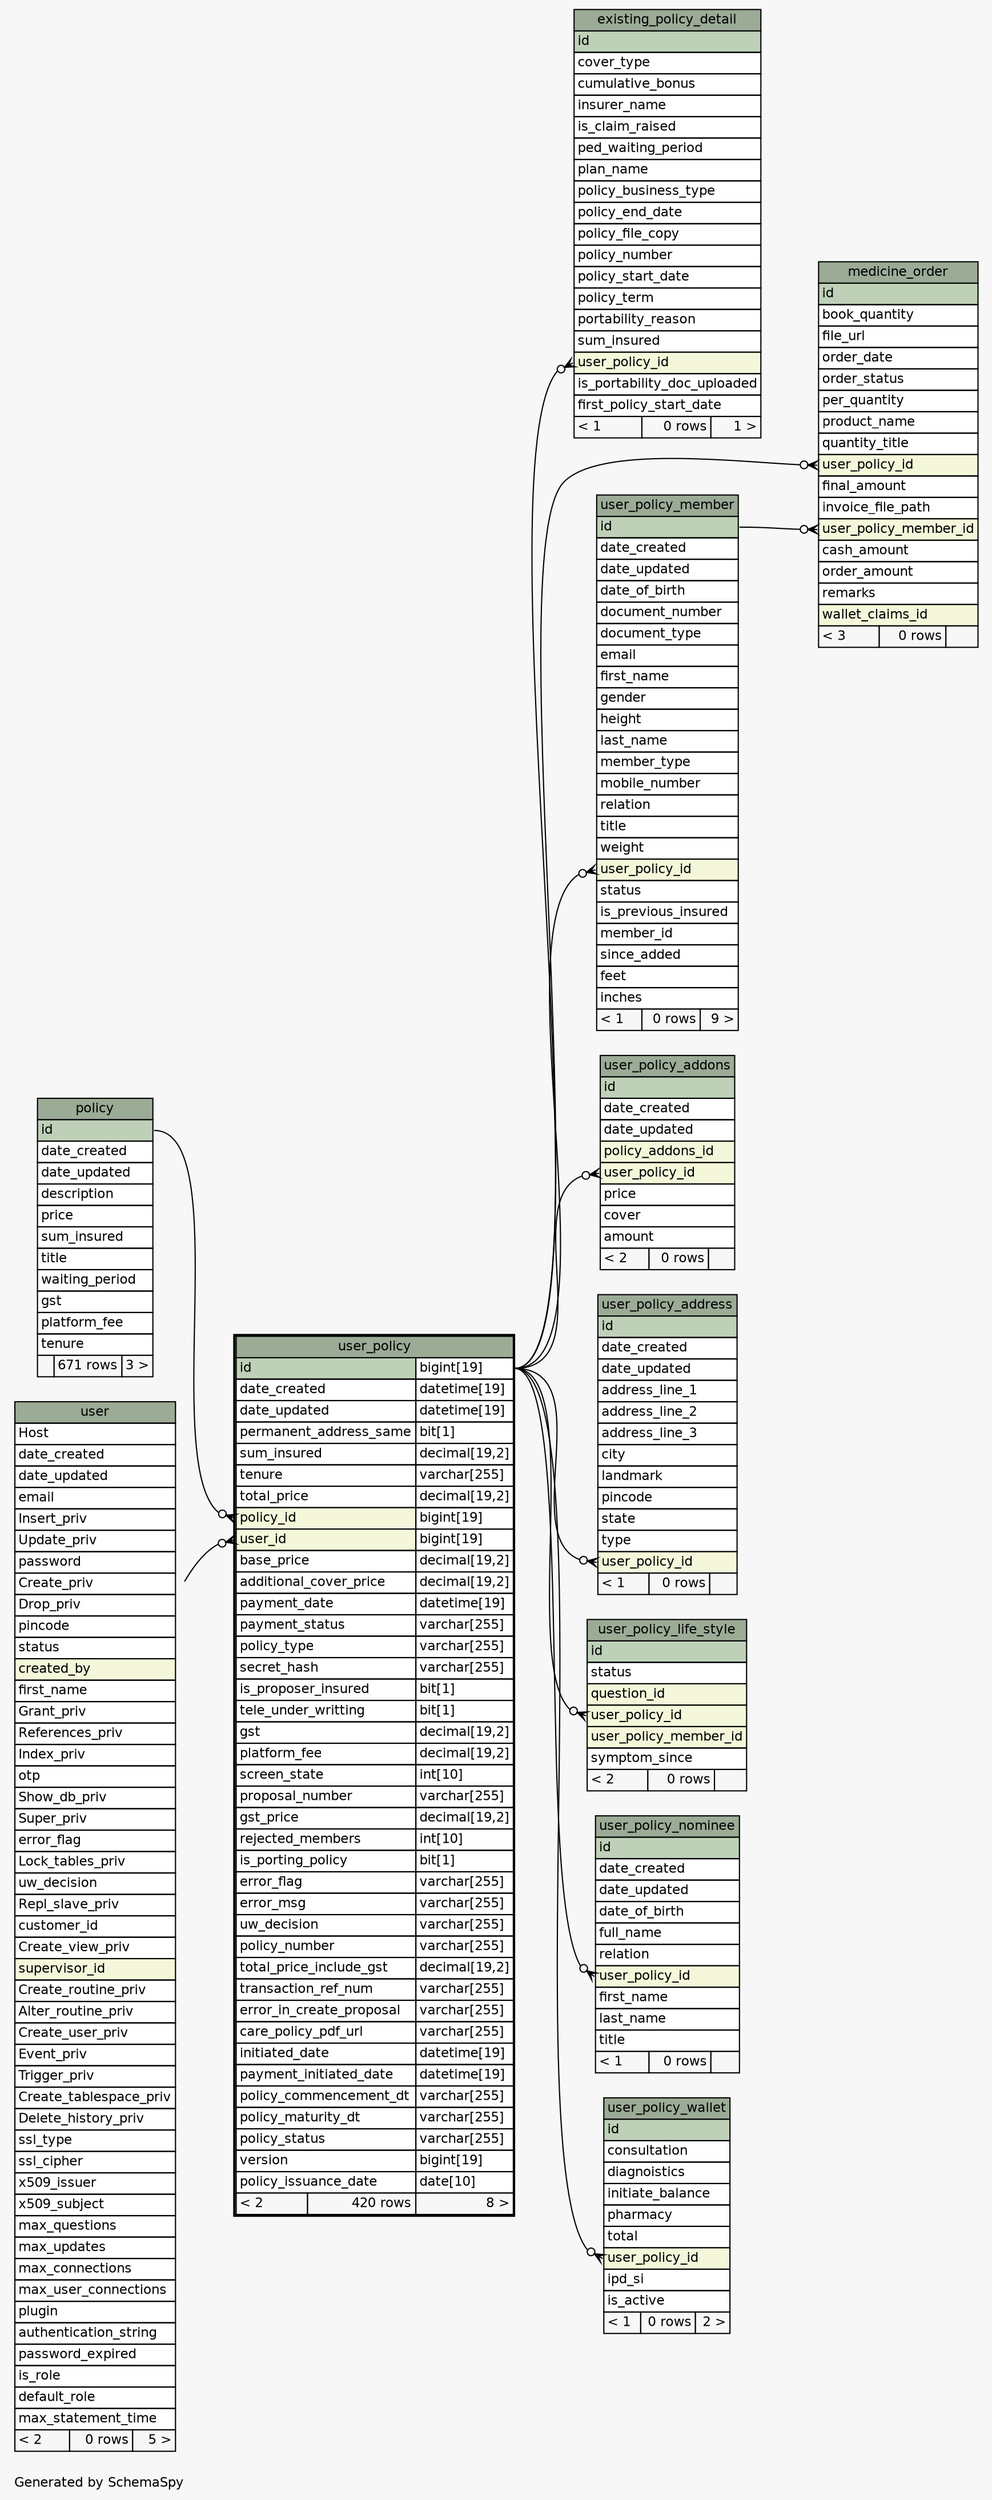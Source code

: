 // dot 6.0.1 on Linux 5.19.13-zen1-1-zen
// SchemaSpy rev 590
digraph "oneDegreeRelationshipsDiagram" {
  graph [
    rankdir="RL"
    bgcolor="#f7f7f7"
    label="\nGenerated by SchemaSpy"
    labeljust="l"
    nodesep="0.18"
    ranksep="0.46"
    fontname="Helvetica"
    fontsize="11"
  ];
  node [
    fontname="Helvetica"
    fontsize="11"
    shape="plaintext"
  ];
  edge [
    arrowsize="0.8"
  ];
  "existing_policy_detail":"user_policy_id":w -> "user_policy":"id.type":e [arrowhead=none dir=back arrowtail=crowodot];
  "medicine_order":"user_policy_id":w -> "user_policy":"id.type":e [arrowhead=none dir=back arrowtail=crowodot];
  "medicine_order":"user_policy_member_id":w -> "user_policy_member":"id":e [arrowhead=none dir=back arrowtail=crowodot];
  "user_policy":"policy_id":w -> "policy":"id":e [arrowhead=none dir=back arrowtail=crowodot];
  "user_policy":"user_id":w -> "user":"id":e [arrowhead=none dir=back arrowtail=crowodot];
  "user_policy_addons":"user_policy_id":w -> "user_policy":"id.type":e [arrowhead=none dir=back arrowtail=crowodot];
  "user_policy_address":"user_policy_id":w -> "user_policy":"id.type":e [arrowhead=none dir=back arrowtail=crowodot];
  "user_policy_life_style":"user_policy_id":w -> "user_policy":"id.type":e [arrowhead=none dir=back arrowtail=crowodot];
  "user_policy_member":"user_policy_id":w -> "user_policy":"id.type":e [arrowhead=none dir=back arrowtail=crowodot];
  "user_policy_nominee":"user_policy_id":w -> "user_policy":"id.type":e [arrowhead=none dir=back arrowtail=crowodot];
  "user_policy_wallet":"user_policy_id":w -> "user_policy":"id.type":e [arrowhead=none dir=back arrowtail=crowodot];
  "existing_policy_detail" [
    label=<
    <TABLE BORDER="0" CELLBORDER="1" CELLSPACING="0" BGCOLOR="#ffffff">
      <TR><TD COLSPAN="3" BGCOLOR="#9bab96" ALIGN="CENTER">existing_policy_detail</TD></TR>
      <TR><TD PORT="id" COLSPAN="3" BGCOLOR="#bed1b8" ALIGN="LEFT">id</TD></TR>
      <TR><TD PORT="cover_type" COLSPAN="3" ALIGN="LEFT">cover_type</TD></TR>
      <TR><TD PORT="cumulative_bonus" COLSPAN="3" ALIGN="LEFT">cumulative_bonus</TD></TR>
      <TR><TD PORT="insurer_name" COLSPAN="3" ALIGN="LEFT">insurer_name</TD></TR>
      <TR><TD PORT="is_claim_raised" COLSPAN="3" ALIGN="LEFT">is_claim_raised</TD></TR>
      <TR><TD PORT="ped_waiting_period" COLSPAN="3" ALIGN="LEFT">ped_waiting_period</TD></TR>
      <TR><TD PORT="plan_name" COLSPAN="3" ALIGN="LEFT">plan_name</TD></TR>
      <TR><TD PORT="policy_business_type" COLSPAN="3" ALIGN="LEFT">policy_business_type</TD></TR>
      <TR><TD PORT="policy_end_date" COLSPAN="3" ALIGN="LEFT">policy_end_date</TD></TR>
      <TR><TD PORT="policy_file_copy" COLSPAN="3" ALIGN="LEFT">policy_file_copy</TD></TR>
      <TR><TD PORT="policy_number" COLSPAN="3" ALIGN="LEFT">policy_number</TD></TR>
      <TR><TD PORT="policy_start_date" COLSPAN="3" ALIGN="LEFT">policy_start_date</TD></TR>
      <TR><TD PORT="policy_term" COLSPAN="3" ALIGN="LEFT">policy_term</TD></TR>
      <TR><TD PORT="portability_reason" COLSPAN="3" ALIGN="LEFT">portability_reason</TD></TR>
      <TR><TD PORT="sum_insured" COLSPAN="3" ALIGN="LEFT">sum_insured</TD></TR>
      <TR><TD PORT="user_policy_id" COLSPAN="3" BGCOLOR="#f4f7da" ALIGN="LEFT">user_policy_id</TD></TR>
      <TR><TD PORT="is_portability_doc_uploaded" COLSPAN="3" ALIGN="LEFT">is_portability_doc_uploaded</TD></TR>
      <TR><TD PORT="first_policy_start_date" COLSPAN="3" ALIGN="LEFT">first_policy_start_date</TD></TR>
      <TR><TD ALIGN="LEFT" BGCOLOR="#f7f7f7">&lt; 1</TD><TD ALIGN="RIGHT" BGCOLOR="#f7f7f7">0 rows</TD><TD ALIGN="RIGHT" BGCOLOR="#f7f7f7">1 &gt;</TD></TR>
    </TABLE>>
    URL="existing_policy_detail.html"
    tooltip="existing_policy_detail"
  ];
  "medicine_order" [
    label=<
    <TABLE BORDER="0" CELLBORDER="1" CELLSPACING="0" BGCOLOR="#ffffff">
      <TR><TD COLSPAN="3" BGCOLOR="#9bab96" ALIGN="CENTER">medicine_order</TD></TR>
      <TR><TD PORT="id" COLSPAN="3" BGCOLOR="#bed1b8" ALIGN="LEFT">id</TD></TR>
      <TR><TD PORT="book_quantity" COLSPAN="3" ALIGN="LEFT">book_quantity</TD></TR>
      <TR><TD PORT="file_url" COLSPAN="3" ALIGN="LEFT">file_url</TD></TR>
      <TR><TD PORT="order_date" COLSPAN="3" ALIGN="LEFT">order_date</TD></TR>
      <TR><TD PORT="order_status" COLSPAN="3" ALIGN="LEFT">order_status</TD></TR>
      <TR><TD PORT="per_quantity" COLSPAN="3" ALIGN="LEFT">per_quantity</TD></TR>
      <TR><TD PORT="product_name" COLSPAN="3" ALIGN="LEFT">product_name</TD></TR>
      <TR><TD PORT="quantity_title" COLSPAN="3" ALIGN="LEFT">quantity_title</TD></TR>
      <TR><TD PORT="user_policy_id" COLSPAN="3" BGCOLOR="#f4f7da" ALIGN="LEFT">user_policy_id</TD></TR>
      <TR><TD PORT="final_amount" COLSPAN="3" ALIGN="LEFT">final_amount</TD></TR>
      <TR><TD PORT="invoice_file_path" COLSPAN="3" ALIGN="LEFT">invoice_file_path</TD></TR>
      <TR><TD PORT="user_policy_member_id" COLSPAN="3" BGCOLOR="#f4f7da" ALIGN="LEFT">user_policy_member_id</TD></TR>
      <TR><TD PORT="cash_amount" COLSPAN="3" ALIGN="LEFT">cash_amount</TD></TR>
      <TR><TD PORT="order_amount" COLSPAN="3" ALIGN="LEFT">order_amount</TD></TR>
      <TR><TD PORT="remarks" COLSPAN="3" ALIGN="LEFT">remarks</TD></TR>
      <TR><TD PORT="wallet_claims_id" COLSPAN="3" BGCOLOR="#f4f7da" ALIGN="LEFT">wallet_claims_id</TD></TR>
      <TR><TD ALIGN="LEFT" BGCOLOR="#f7f7f7">&lt; 3</TD><TD ALIGN="RIGHT" BGCOLOR="#f7f7f7">0 rows</TD><TD ALIGN="RIGHT" BGCOLOR="#f7f7f7">  </TD></TR>
    </TABLE>>
    URL="medicine_order.html"
    tooltip="medicine_order"
  ];
  "policy" [
    label=<
    <TABLE BORDER="0" CELLBORDER="1" CELLSPACING="0" BGCOLOR="#ffffff">
      <TR><TD COLSPAN="3" BGCOLOR="#9bab96" ALIGN="CENTER">policy</TD></TR>
      <TR><TD PORT="id" COLSPAN="3" BGCOLOR="#bed1b8" ALIGN="LEFT">id</TD></TR>
      <TR><TD PORT="date_created" COLSPAN="3" ALIGN="LEFT">date_created</TD></TR>
      <TR><TD PORT="date_updated" COLSPAN="3" ALIGN="LEFT">date_updated</TD></TR>
      <TR><TD PORT="description" COLSPAN="3" ALIGN="LEFT">description</TD></TR>
      <TR><TD PORT="price" COLSPAN="3" ALIGN="LEFT">price</TD></TR>
      <TR><TD PORT="sum_insured" COLSPAN="3" ALIGN="LEFT">sum_insured</TD></TR>
      <TR><TD PORT="title" COLSPAN="3" ALIGN="LEFT">title</TD></TR>
      <TR><TD PORT="waiting_period" COLSPAN="3" ALIGN="LEFT">waiting_period</TD></TR>
      <TR><TD PORT="gst" COLSPAN="3" ALIGN="LEFT">gst</TD></TR>
      <TR><TD PORT="platform_fee" COLSPAN="3" ALIGN="LEFT">platform_fee</TD></TR>
      <TR><TD PORT="tenure" COLSPAN="3" ALIGN="LEFT">tenure</TD></TR>
      <TR><TD ALIGN="LEFT" BGCOLOR="#f7f7f7">  </TD><TD ALIGN="RIGHT" BGCOLOR="#f7f7f7">671 rows</TD><TD ALIGN="RIGHT" BGCOLOR="#f7f7f7">3 &gt;</TD></TR>
    </TABLE>>
    URL="policy.html"
    tooltip="policy"
  ];
  "user" [
    label=<
    <TABLE BORDER="0" CELLBORDER="1" CELLSPACING="0" BGCOLOR="#ffffff">
      <TR><TD COLSPAN="3" BGCOLOR="#9bab96" ALIGN="CENTER">user</TD></TR>
      <TR><TD PORT="Host" COLSPAN="3" ALIGN="LEFT">Host</TD></TR>
      <TR><TD PORT="date_created" COLSPAN="3" ALIGN="LEFT">date_created</TD></TR>
      <TR><TD PORT="date_updated" COLSPAN="3" ALIGN="LEFT">date_updated</TD></TR>
      <TR><TD PORT="email" COLSPAN="3" ALIGN="LEFT">email</TD></TR>
      <TR><TD PORT="Insert_priv" COLSPAN="3" ALIGN="LEFT">Insert_priv</TD></TR>
      <TR><TD PORT="Update_priv" COLSPAN="3" ALIGN="LEFT">Update_priv</TD></TR>
      <TR><TD PORT="password" COLSPAN="3" ALIGN="LEFT">password</TD></TR>
      <TR><TD PORT="Create_priv" COLSPAN="3" ALIGN="LEFT">Create_priv</TD></TR>
      <TR><TD PORT="Drop_priv" COLSPAN="3" ALIGN="LEFT">Drop_priv</TD></TR>
      <TR><TD PORT="pincode" COLSPAN="3" ALIGN="LEFT">pincode</TD></TR>
      <TR><TD PORT="status" COLSPAN="3" ALIGN="LEFT">status</TD></TR>
      <TR><TD PORT="created_by" COLSPAN="3" BGCOLOR="#f4f7da" ALIGN="LEFT">created_by</TD></TR>
      <TR><TD PORT="first_name" COLSPAN="3" ALIGN="LEFT">first_name</TD></TR>
      <TR><TD PORT="Grant_priv" COLSPAN="3" ALIGN="LEFT">Grant_priv</TD></TR>
      <TR><TD PORT="References_priv" COLSPAN="3" ALIGN="LEFT">References_priv</TD></TR>
      <TR><TD PORT="Index_priv" COLSPAN="3" ALIGN="LEFT">Index_priv</TD></TR>
      <TR><TD PORT="otp" COLSPAN="3" ALIGN="LEFT">otp</TD></TR>
      <TR><TD PORT="Show_db_priv" COLSPAN="3" ALIGN="LEFT">Show_db_priv</TD></TR>
      <TR><TD PORT="Super_priv" COLSPAN="3" ALIGN="LEFT">Super_priv</TD></TR>
      <TR><TD PORT="error_flag" COLSPAN="3" ALIGN="LEFT">error_flag</TD></TR>
      <TR><TD PORT="Lock_tables_priv" COLSPAN="3" ALIGN="LEFT">Lock_tables_priv</TD></TR>
      <TR><TD PORT="uw_decision" COLSPAN="3" ALIGN="LEFT">uw_decision</TD></TR>
      <TR><TD PORT="Repl_slave_priv" COLSPAN="3" ALIGN="LEFT">Repl_slave_priv</TD></TR>
      <TR><TD PORT="customer_id" COLSPAN="3" ALIGN="LEFT">customer_id</TD></TR>
      <TR><TD PORT="Create_view_priv" COLSPAN="3" ALIGN="LEFT">Create_view_priv</TD></TR>
      <TR><TD PORT="supervisor_id" COLSPAN="3" BGCOLOR="#f4f7da" ALIGN="LEFT">supervisor_id</TD></TR>
      <TR><TD PORT="Create_routine_priv" COLSPAN="3" ALIGN="LEFT">Create_routine_priv</TD></TR>
      <TR><TD PORT="Alter_routine_priv" COLSPAN="3" ALIGN="LEFT">Alter_routine_priv</TD></TR>
      <TR><TD PORT="Create_user_priv" COLSPAN="3" ALIGN="LEFT">Create_user_priv</TD></TR>
      <TR><TD PORT="Event_priv" COLSPAN="3" ALIGN="LEFT">Event_priv</TD></TR>
      <TR><TD PORT="Trigger_priv" COLSPAN="3" ALIGN="LEFT">Trigger_priv</TD></TR>
      <TR><TD PORT="Create_tablespace_priv" COLSPAN="3" ALIGN="LEFT">Create_tablespace_priv</TD></TR>
      <TR><TD PORT="Delete_history_priv" COLSPAN="3" ALIGN="LEFT">Delete_history_priv</TD></TR>
      <TR><TD PORT="ssl_type" COLSPAN="3" ALIGN="LEFT">ssl_type</TD></TR>
      <TR><TD PORT="ssl_cipher" COLSPAN="3" ALIGN="LEFT">ssl_cipher</TD></TR>
      <TR><TD PORT="x509_issuer" COLSPAN="3" ALIGN="LEFT">x509_issuer</TD></TR>
      <TR><TD PORT="x509_subject" COLSPAN="3" ALIGN="LEFT">x509_subject</TD></TR>
      <TR><TD PORT="max_questions" COLSPAN="3" ALIGN="LEFT">max_questions</TD></TR>
      <TR><TD PORT="max_updates" COLSPAN="3" ALIGN="LEFT">max_updates</TD></TR>
      <TR><TD PORT="max_connections" COLSPAN="3" ALIGN="LEFT">max_connections</TD></TR>
      <TR><TD PORT="max_user_connections" COLSPAN="3" ALIGN="LEFT">max_user_connections</TD></TR>
      <TR><TD PORT="plugin" COLSPAN="3" ALIGN="LEFT">plugin</TD></TR>
      <TR><TD PORT="authentication_string" COLSPAN="3" ALIGN="LEFT">authentication_string</TD></TR>
      <TR><TD PORT="password_expired" COLSPAN="3" ALIGN="LEFT">password_expired</TD></TR>
      <TR><TD PORT="is_role" COLSPAN="3" ALIGN="LEFT">is_role</TD></TR>
      <TR><TD PORT="default_role" COLSPAN="3" ALIGN="LEFT">default_role</TD></TR>
      <TR><TD PORT="max_statement_time" COLSPAN="3" ALIGN="LEFT">max_statement_time</TD></TR>
      <TR><TD ALIGN="LEFT" BGCOLOR="#f7f7f7">&lt; 2</TD><TD ALIGN="RIGHT" BGCOLOR="#f7f7f7">0 rows</TD><TD ALIGN="RIGHT" BGCOLOR="#f7f7f7">5 &gt;</TD></TR>
    </TABLE>>
    URL="user.html"
    tooltip="user"
  ];
  "user_policy" [
    label=<
    <TABLE BORDER="2" CELLBORDER="1" CELLSPACING="0" BGCOLOR="#ffffff">
      <TR><TD COLSPAN="3" BGCOLOR="#9bab96" ALIGN="CENTER">user_policy</TD></TR>
      <TR><TD PORT="id" COLSPAN="2" BGCOLOR="#bed1b8" ALIGN="LEFT">id</TD><TD PORT="id.type" ALIGN="LEFT">bigint[19]</TD></TR>
      <TR><TD PORT="date_created" COLSPAN="2" ALIGN="LEFT">date_created</TD><TD PORT="date_created.type" ALIGN="LEFT">datetime[19]</TD></TR>
      <TR><TD PORT="date_updated" COLSPAN="2" ALIGN="LEFT">date_updated</TD><TD PORT="date_updated.type" ALIGN="LEFT">datetime[19]</TD></TR>
      <TR><TD PORT="permanent_address_same" COLSPAN="2" ALIGN="LEFT">permanent_address_same</TD><TD PORT="permanent_address_same.type" ALIGN="LEFT">bit[1]</TD></TR>
      <TR><TD PORT="sum_insured" COLSPAN="2" ALIGN="LEFT">sum_insured</TD><TD PORT="sum_insured.type" ALIGN="LEFT">decimal[19,2]</TD></TR>
      <TR><TD PORT="tenure" COLSPAN="2" ALIGN="LEFT">tenure</TD><TD PORT="tenure.type" ALIGN="LEFT">varchar[255]</TD></TR>
      <TR><TD PORT="total_price" COLSPAN="2" ALIGN="LEFT">total_price</TD><TD PORT="total_price.type" ALIGN="LEFT">decimal[19,2]</TD></TR>
      <TR><TD PORT="policy_id" COLSPAN="2" BGCOLOR="#f4f7da" ALIGN="LEFT">policy_id</TD><TD PORT="policy_id.type" ALIGN="LEFT">bigint[19]</TD></TR>
      <TR><TD PORT="user_id" COLSPAN="2" BGCOLOR="#f4f7da" ALIGN="LEFT">user_id</TD><TD PORT="user_id.type" ALIGN="LEFT">bigint[19]</TD></TR>
      <TR><TD PORT="base_price" COLSPAN="2" ALIGN="LEFT">base_price</TD><TD PORT="base_price.type" ALIGN="LEFT">decimal[19,2]</TD></TR>
      <TR><TD PORT="additional_cover_price" COLSPAN="2" ALIGN="LEFT">additional_cover_price</TD><TD PORT="additional_cover_price.type" ALIGN="LEFT">decimal[19,2]</TD></TR>
      <TR><TD PORT="payment_date" COLSPAN="2" ALIGN="LEFT">payment_date</TD><TD PORT="payment_date.type" ALIGN="LEFT">datetime[19]</TD></TR>
      <TR><TD PORT="payment_status" COLSPAN="2" ALIGN="LEFT">payment_status</TD><TD PORT="payment_status.type" ALIGN="LEFT">varchar[255]</TD></TR>
      <TR><TD PORT="policy_type" COLSPAN="2" ALIGN="LEFT">policy_type</TD><TD PORT="policy_type.type" ALIGN="LEFT">varchar[255]</TD></TR>
      <TR><TD PORT="secret_hash" COLSPAN="2" ALIGN="LEFT">secret_hash</TD><TD PORT="secret_hash.type" ALIGN="LEFT">varchar[255]</TD></TR>
      <TR><TD PORT="is_proposer_insured" COLSPAN="2" ALIGN="LEFT">is_proposer_insured</TD><TD PORT="is_proposer_insured.type" ALIGN="LEFT">bit[1]</TD></TR>
      <TR><TD PORT="tele_under_writting" COLSPAN="2" ALIGN="LEFT">tele_under_writting</TD><TD PORT="tele_under_writting.type" ALIGN="LEFT">bit[1]</TD></TR>
      <TR><TD PORT="gst" COLSPAN="2" ALIGN="LEFT">gst</TD><TD PORT="gst.type" ALIGN="LEFT">decimal[19,2]</TD></TR>
      <TR><TD PORT="platform_fee" COLSPAN="2" ALIGN="LEFT">platform_fee</TD><TD PORT="platform_fee.type" ALIGN="LEFT">decimal[19,2]</TD></TR>
      <TR><TD PORT="screen_state" COLSPAN="2" ALIGN="LEFT">screen_state</TD><TD PORT="screen_state.type" ALIGN="LEFT">int[10]</TD></TR>
      <TR><TD PORT="proposal_number" COLSPAN="2" ALIGN="LEFT">proposal_number</TD><TD PORT="proposal_number.type" ALIGN="LEFT">varchar[255]</TD></TR>
      <TR><TD PORT="gst_price" COLSPAN="2" ALIGN="LEFT">gst_price</TD><TD PORT="gst_price.type" ALIGN="LEFT">decimal[19,2]</TD></TR>
      <TR><TD PORT="rejected_members" COLSPAN="2" ALIGN="LEFT">rejected_members</TD><TD PORT="rejected_members.type" ALIGN="LEFT">int[10]</TD></TR>
      <TR><TD PORT="is_porting_policy" COLSPAN="2" ALIGN="LEFT">is_porting_policy</TD><TD PORT="is_porting_policy.type" ALIGN="LEFT">bit[1]</TD></TR>
      <TR><TD PORT="error_flag" COLSPAN="2" ALIGN="LEFT">error_flag</TD><TD PORT="error_flag.type" ALIGN="LEFT">varchar[255]</TD></TR>
      <TR><TD PORT="error_msg" COLSPAN="2" ALIGN="LEFT">error_msg</TD><TD PORT="error_msg.type" ALIGN="LEFT">varchar[255]</TD></TR>
      <TR><TD PORT="uw_decision" COLSPAN="2" ALIGN="LEFT">uw_decision</TD><TD PORT="uw_decision.type" ALIGN="LEFT">varchar[255]</TD></TR>
      <TR><TD PORT="policy_number" COLSPAN="2" ALIGN="LEFT">policy_number</TD><TD PORT="policy_number.type" ALIGN="LEFT">varchar[255]</TD></TR>
      <TR><TD PORT="total_price_include_gst" COLSPAN="2" ALIGN="LEFT">total_price_include_gst</TD><TD PORT="total_price_include_gst.type" ALIGN="LEFT">decimal[19,2]</TD></TR>
      <TR><TD PORT="transaction_ref_num" COLSPAN="2" ALIGN="LEFT">transaction_ref_num</TD><TD PORT="transaction_ref_num.type" ALIGN="LEFT">varchar[255]</TD></TR>
      <TR><TD PORT="error_in_create_proposal" COLSPAN="2" ALIGN="LEFT">error_in_create_proposal</TD><TD PORT="error_in_create_proposal.type" ALIGN="LEFT">varchar[255]</TD></TR>
      <TR><TD PORT="care_policy_pdf_url" COLSPAN="2" ALIGN="LEFT">care_policy_pdf_url</TD><TD PORT="care_policy_pdf_url.type" ALIGN="LEFT">varchar[255]</TD></TR>
      <TR><TD PORT="initiated_date" COLSPAN="2" ALIGN="LEFT">initiated_date</TD><TD PORT="initiated_date.type" ALIGN="LEFT">datetime[19]</TD></TR>
      <TR><TD PORT="payment_initiated_date" COLSPAN="2" ALIGN="LEFT">payment_initiated_date</TD><TD PORT="payment_initiated_date.type" ALIGN="LEFT">datetime[19]</TD></TR>
      <TR><TD PORT="policy_commencement_dt" COLSPAN="2" ALIGN="LEFT">policy_commencement_dt</TD><TD PORT="policy_commencement_dt.type" ALIGN="LEFT">varchar[255]</TD></TR>
      <TR><TD PORT="policy_maturity_dt" COLSPAN="2" ALIGN="LEFT">policy_maturity_dt</TD><TD PORT="policy_maturity_dt.type" ALIGN="LEFT">varchar[255]</TD></TR>
      <TR><TD PORT="policy_status" COLSPAN="2" ALIGN="LEFT">policy_status</TD><TD PORT="policy_status.type" ALIGN="LEFT">varchar[255]</TD></TR>
      <TR><TD PORT="version" COLSPAN="2" ALIGN="LEFT">version</TD><TD PORT="version.type" ALIGN="LEFT">bigint[19]</TD></TR>
      <TR><TD PORT="policy_issuance_date" COLSPAN="2" ALIGN="LEFT">policy_issuance_date</TD><TD PORT="policy_issuance_date.type" ALIGN="LEFT">date[10]</TD></TR>
      <TR><TD ALIGN="LEFT" BGCOLOR="#f7f7f7">&lt; 2</TD><TD ALIGN="RIGHT" BGCOLOR="#f7f7f7">420 rows</TD><TD ALIGN="RIGHT" BGCOLOR="#f7f7f7">8 &gt;</TD></TR>
    </TABLE>>
    URL="user_policy.html"
    tooltip="user_policy"
  ];
  "user_policy_addons" [
    label=<
    <TABLE BORDER="0" CELLBORDER="1" CELLSPACING="0" BGCOLOR="#ffffff">
      <TR><TD COLSPAN="3" BGCOLOR="#9bab96" ALIGN="CENTER">user_policy_addons</TD></TR>
      <TR><TD PORT="id" COLSPAN="3" BGCOLOR="#bed1b8" ALIGN="LEFT">id</TD></TR>
      <TR><TD PORT="date_created" COLSPAN="3" ALIGN="LEFT">date_created</TD></TR>
      <TR><TD PORT="date_updated" COLSPAN="3" ALIGN="LEFT">date_updated</TD></TR>
      <TR><TD PORT="policy_addons_id" COLSPAN="3" BGCOLOR="#f4f7da" ALIGN="LEFT">policy_addons_id</TD></TR>
      <TR><TD PORT="user_policy_id" COLSPAN="3" BGCOLOR="#f4f7da" ALIGN="LEFT">user_policy_id</TD></TR>
      <TR><TD PORT="price" COLSPAN="3" ALIGN="LEFT">price</TD></TR>
      <TR><TD PORT="cover" COLSPAN="3" ALIGN="LEFT">cover</TD></TR>
      <TR><TD PORT="amount" COLSPAN="3" ALIGN="LEFT">amount</TD></TR>
      <TR><TD ALIGN="LEFT" BGCOLOR="#f7f7f7">&lt; 2</TD><TD ALIGN="RIGHT" BGCOLOR="#f7f7f7">0 rows</TD><TD ALIGN="RIGHT" BGCOLOR="#f7f7f7">  </TD></TR>
    </TABLE>>
    URL="user_policy_addons.html"
    tooltip="user_policy_addons"
  ];
  "user_policy_address" [
    label=<
    <TABLE BORDER="0" CELLBORDER="1" CELLSPACING="0" BGCOLOR="#ffffff">
      <TR><TD COLSPAN="3" BGCOLOR="#9bab96" ALIGN="CENTER">user_policy_address</TD></TR>
      <TR><TD PORT="id" COLSPAN="3" BGCOLOR="#bed1b8" ALIGN="LEFT">id</TD></TR>
      <TR><TD PORT="date_created" COLSPAN="3" ALIGN="LEFT">date_created</TD></TR>
      <TR><TD PORT="date_updated" COLSPAN="3" ALIGN="LEFT">date_updated</TD></TR>
      <TR><TD PORT="address_line_1" COLSPAN="3" ALIGN="LEFT">address_line_1</TD></TR>
      <TR><TD PORT="address_line_2" COLSPAN="3" ALIGN="LEFT">address_line_2</TD></TR>
      <TR><TD PORT="address_line_3" COLSPAN="3" ALIGN="LEFT">address_line_3</TD></TR>
      <TR><TD PORT="city" COLSPAN="3" ALIGN="LEFT">city</TD></TR>
      <TR><TD PORT="landmark" COLSPAN="3" ALIGN="LEFT">landmark</TD></TR>
      <TR><TD PORT="pincode" COLSPAN="3" ALIGN="LEFT">pincode</TD></TR>
      <TR><TD PORT="state" COLSPAN="3" ALIGN="LEFT">state</TD></TR>
      <TR><TD PORT="type" COLSPAN="3" ALIGN="LEFT">type</TD></TR>
      <TR><TD PORT="user_policy_id" COLSPAN="3" BGCOLOR="#f4f7da" ALIGN="LEFT">user_policy_id</TD></TR>
      <TR><TD ALIGN="LEFT" BGCOLOR="#f7f7f7">&lt; 1</TD><TD ALIGN="RIGHT" BGCOLOR="#f7f7f7">0 rows</TD><TD ALIGN="RIGHT" BGCOLOR="#f7f7f7">  </TD></TR>
    </TABLE>>
    URL="user_policy_address.html"
    tooltip="user_policy_address"
  ];
  "user_policy_life_style" [
    label=<
    <TABLE BORDER="0" CELLBORDER="1" CELLSPACING="0" BGCOLOR="#ffffff">
      <TR><TD COLSPAN="3" BGCOLOR="#9bab96" ALIGN="CENTER">user_policy_life_style</TD></TR>
      <TR><TD PORT="id" COLSPAN="3" BGCOLOR="#bed1b8" ALIGN="LEFT">id</TD></TR>
      <TR><TD PORT="status" COLSPAN="3" ALIGN="LEFT">status</TD></TR>
      <TR><TD PORT="question_id" COLSPAN="3" BGCOLOR="#f4f7da" ALIGN="LEFT">question_id</TD></TR>
      <TR><TD PORT="user_policy_id" COLSPAN="3" BGCOLOR="#f4f7da" ALIGN="LEFT">user_policy_id</TD></TR>
      <TR><TD PORT="user_policy_member_id" COLSPAN="3" BGCOLOR="#f4f7da" ALIGN="LEFT">user_policy_member_id</TD></TR>
      <TR><TD PORT="symptom_since" COLSPAN="3" ALIGN="LEFT">symptom_since</TD></TR>
      <TR><TD ALIGN="LEFT" BGCOLOR="#f7f7f7">&lt; 2</TD><TD ALIGN="RIGHT" BGCOLOR="#f7f7f7">0 rows</TD><TD ALIGN="RIGHT" BGCOLOR="#f7f7f7">  </TD></TR>
    </TABLE>>
    URL="user_policy_life_style.html"
    tooltip="user_policy_life_style"
  ];
  "user_policy_member" [
    label=<
    <TABLE BORDER="0" CELLBORDER="1" CELLSPACING="0" BGCOLOR="#ffffff">
      <TR><TD COLSPAN="3" BGCOLOR="#9bab96" ALIGN="CENTER">user_policy_member</TD></TR>
      <TR><TD PORT="id" COLSPAN="3" BGCOLOR="#bed1b8" ALIGN="LEFT">id</TD></TR>
      <TR><TD PORT="date_created" COLSPAN="3" ALIGN="LEFT">date_created</TD></TR>
      <TR><TD PORT="date_updated" COLSPAN="3" ALIGN="LEFT">date_updated</TD></TR>
      <TR><TD PORT="date_of_birth" COLSPAN="3" ALIGN="LEFT">date_of_birth</TD></TR>
      <TR><TD PORT="document_number" COLSPAN="3" ALIGN="LEFT">document_number</TD></TR>
      <TR><TD PORT="document_type" COLSPAN="3" ALIGN="LEFT">document_type</TD></TR>
      <TR><TD PORT="email" COLSPAN="3" ALIGN="LEFT">email</TD></TR>
      <TR><TD PORT="first_name" COLSPAN="3" ALIGN="LEFT">first_name</TD></TR>
      <TR><TD PORT="gender" COLSPAN="3" ALIGN="LEFT">gender</TD></TR>
      <TR><TD PORT="height" COLSPAN="3" ALIGN="LEFT">height</TD></TR>
      <TR><TD PORT="last_name" COLSPAN="3" ALIGN="LEFT">last_name</TD></TR>
      <TR><TD PORT="member_type" COLSPAN="3" ALIGN="LEFT">member_type</TD></TR>
      <TR><TD PORT="mobile_number" COLSPAN="3" ALIGN="LEFT">mobile_number</TD></TR>
      <TR><TD PORT="relation" COLSPAN="3" ALIGN="LEFT">relation</TD></TR>
      <TR><TD PORT="title" COLSPAN="3" ALIGN="LEFT">title</TD></TR>
      <TR><TD PORT="weight" COLSPAN="3" ALIGN="LEFT">weight</TD></TR>
      <TR><TD PORT="user_policy_id" COLSPAN="3" BGCOLOR="#f4f7da" ALIGN="LEFT">user_policy_id</TD></TR>
      <TR><TD PORT="status" COLSPAN="3" ALIGN="LEFT">status</TD></TR>
      <TR><TD PORT="is_previous_insured" COLSPAN="3" ALIGN="LEFT">is_previous_insured</TD></TR>
      <TR><TD PORT="member_id" COLSPAN="3" ALIGN="LEFT">member_id</TD></TR>
      <TR><TD PORT="since_added" COLSPAN="3" ALIGN="LEFT">since_added</TD></TR>
      <TR><TD PORT="feet" COLSPAN="3" ALIGN="LEFT">feet</TD></TR>
      <TR><TD PORT="inches" COLSPAN="3" ALIGN="LEFT">inches</TD></TR>
      <TR><TD ALIGN="LEFT" BGCOLOR="#f7f7f7">&lt; 1</TD><TD ALIGN="RIGHT" BGCOLOR="#f7f7f7">0 rows</TD><TD ALIGN="RIGHT" BGCOLOR="#f7f7f7">9 &gt;</TD></TR>
    </TABLE>>
    URL="user_policy_member.html"
    tooltip="user_policy_member"
  ];
  "user_policy_nominee" [
    label=<
    <TABLE BORDER="0" CELLBORDER="1" CELLSPACING="0" BGCOLOR="#ffffff">
      <TR><TD COLSPAN="3" BGCOLOR="#9bab96" ALIGN="CENTER">user_policy_nominee</TD></TR>
      <TR><TD PORT="id" COLSPAN="3" BGCOLOR="#bed1b8" ALIGN="LEFT">id</TD></TR>
      <TR><TD PORT="date_created" COLSPAN="3" ALIGN="LEFT">date_created</TD></TR>
      <TR><TD PORT="date_updated" COLSPAN="3" ALIGN="LEFT">date_updated</TD></TR>
      <TR><TD PORT="date_of_birth" COLSPAN="3" ALIGN="LEFT">date_of_birth</TD></TR>
      <TR><TD PORT="full_name" COLSPAN="3" ALIGN="LEFT">full_name</TD></TR>
      <TR><TD PORT="relation" COLSPAN="3" ALIGN="LEFT">relation</TD></TR>
      <TR><TD PORT="user_policy_id" COLSPAN="3" BGCOLOR="#f4f7da" ALIGN="LEFT">user_policy_id</TD></TR>
      <TR><TD PORT="first_name" COLSPAN="3" ALIGN="LEFT">first_name</TD></TR>
      <TR><TD PORT="last_name" COLSPAN="3" ALIGN="LEFT">last_name</TD></TR>
      <TR><TD PORT="title" COLSPAN="3" ALIGN="LEFT">title</TD></TR>
      <TR><TD ALIGN="LEFT" BGCOLOR="#f7f7f7">&lt; 1</TD><TD ALIGN="RIGHT" BGCOLOR="#f7f7f7">0 rows</TD><TD ALIGN="RIGHT" BGCOLOR="#f7f7f7">  </TD></TR>
    </TABLE>>
    URL="user_policy_nominee.html"
    tooltip="user_policy_nominee"
  ];
  "user_policy_wallet" [
    label=<
    <TABLE BORDER="0" CELLBORDER="1" CELLSPACING="0" BGCOLOR="#ffffff">
      <TR><TD COLSPAN="3" BGCOLOR="#9bab96" ALIGN="CENTER">user_policy_wallet</TD></TR>
      <TR><TD PORT="id" COLSPAN="3" BGCOLOR="#bed1b8" ALIGN="LEFT">id</TD></TR>
      <TR><TD PORT="consultation" COLSPAN="3" ALIGN="LEFT">consultation</TD></TR>
      <TR><TD PORT="diagnoistics" COLSPAN="3" ALIGN="LEFT">diagnoistics</TD></TR>
      <TR><TD PORT="initiate_balance" COLSPAN="3" ALIGN="LEFT">initiate_balance</TD></TR>
      <TR><TD PORT="pharmacy" COLSPAN="3" ALIGN="LEFT">pharmacy</TD></TR>
      <TR><TD PORT="total" COLSPAN="3" ALIGN="LEFT">total</TD></TR>
      <TR><TD PORT="user_policy_id" COLSPAN="3" BGCOLOR="#f4f7da" ALIGN="LEFT">user_policy_id</TD></TR>
      <TR><TD PORT="ipd_si" COLSPAN="3" ALIGN="LEFT">ipd_si</TD></TR>
      <TR><TD PORT="is_active" COLSPAN="3" ALIGN="LEFT">is_active</TD></TR>
      <TR><TD ALIGN="LEFT" BGCOLOR="#f7f7f7">&lt; 1</TD><TD ALIGN="RIGHT" BGCOLOR="#f7f7f7">0 rows</TD><TD ALIGN="RIGHT" BGCOLOR="#f7f7f7">2 &gt;</TD></TR>
    </TABLE>>
    URL="user_policy_wallet.html"
    tooltip="user_policy_wallet"
  ];
}

